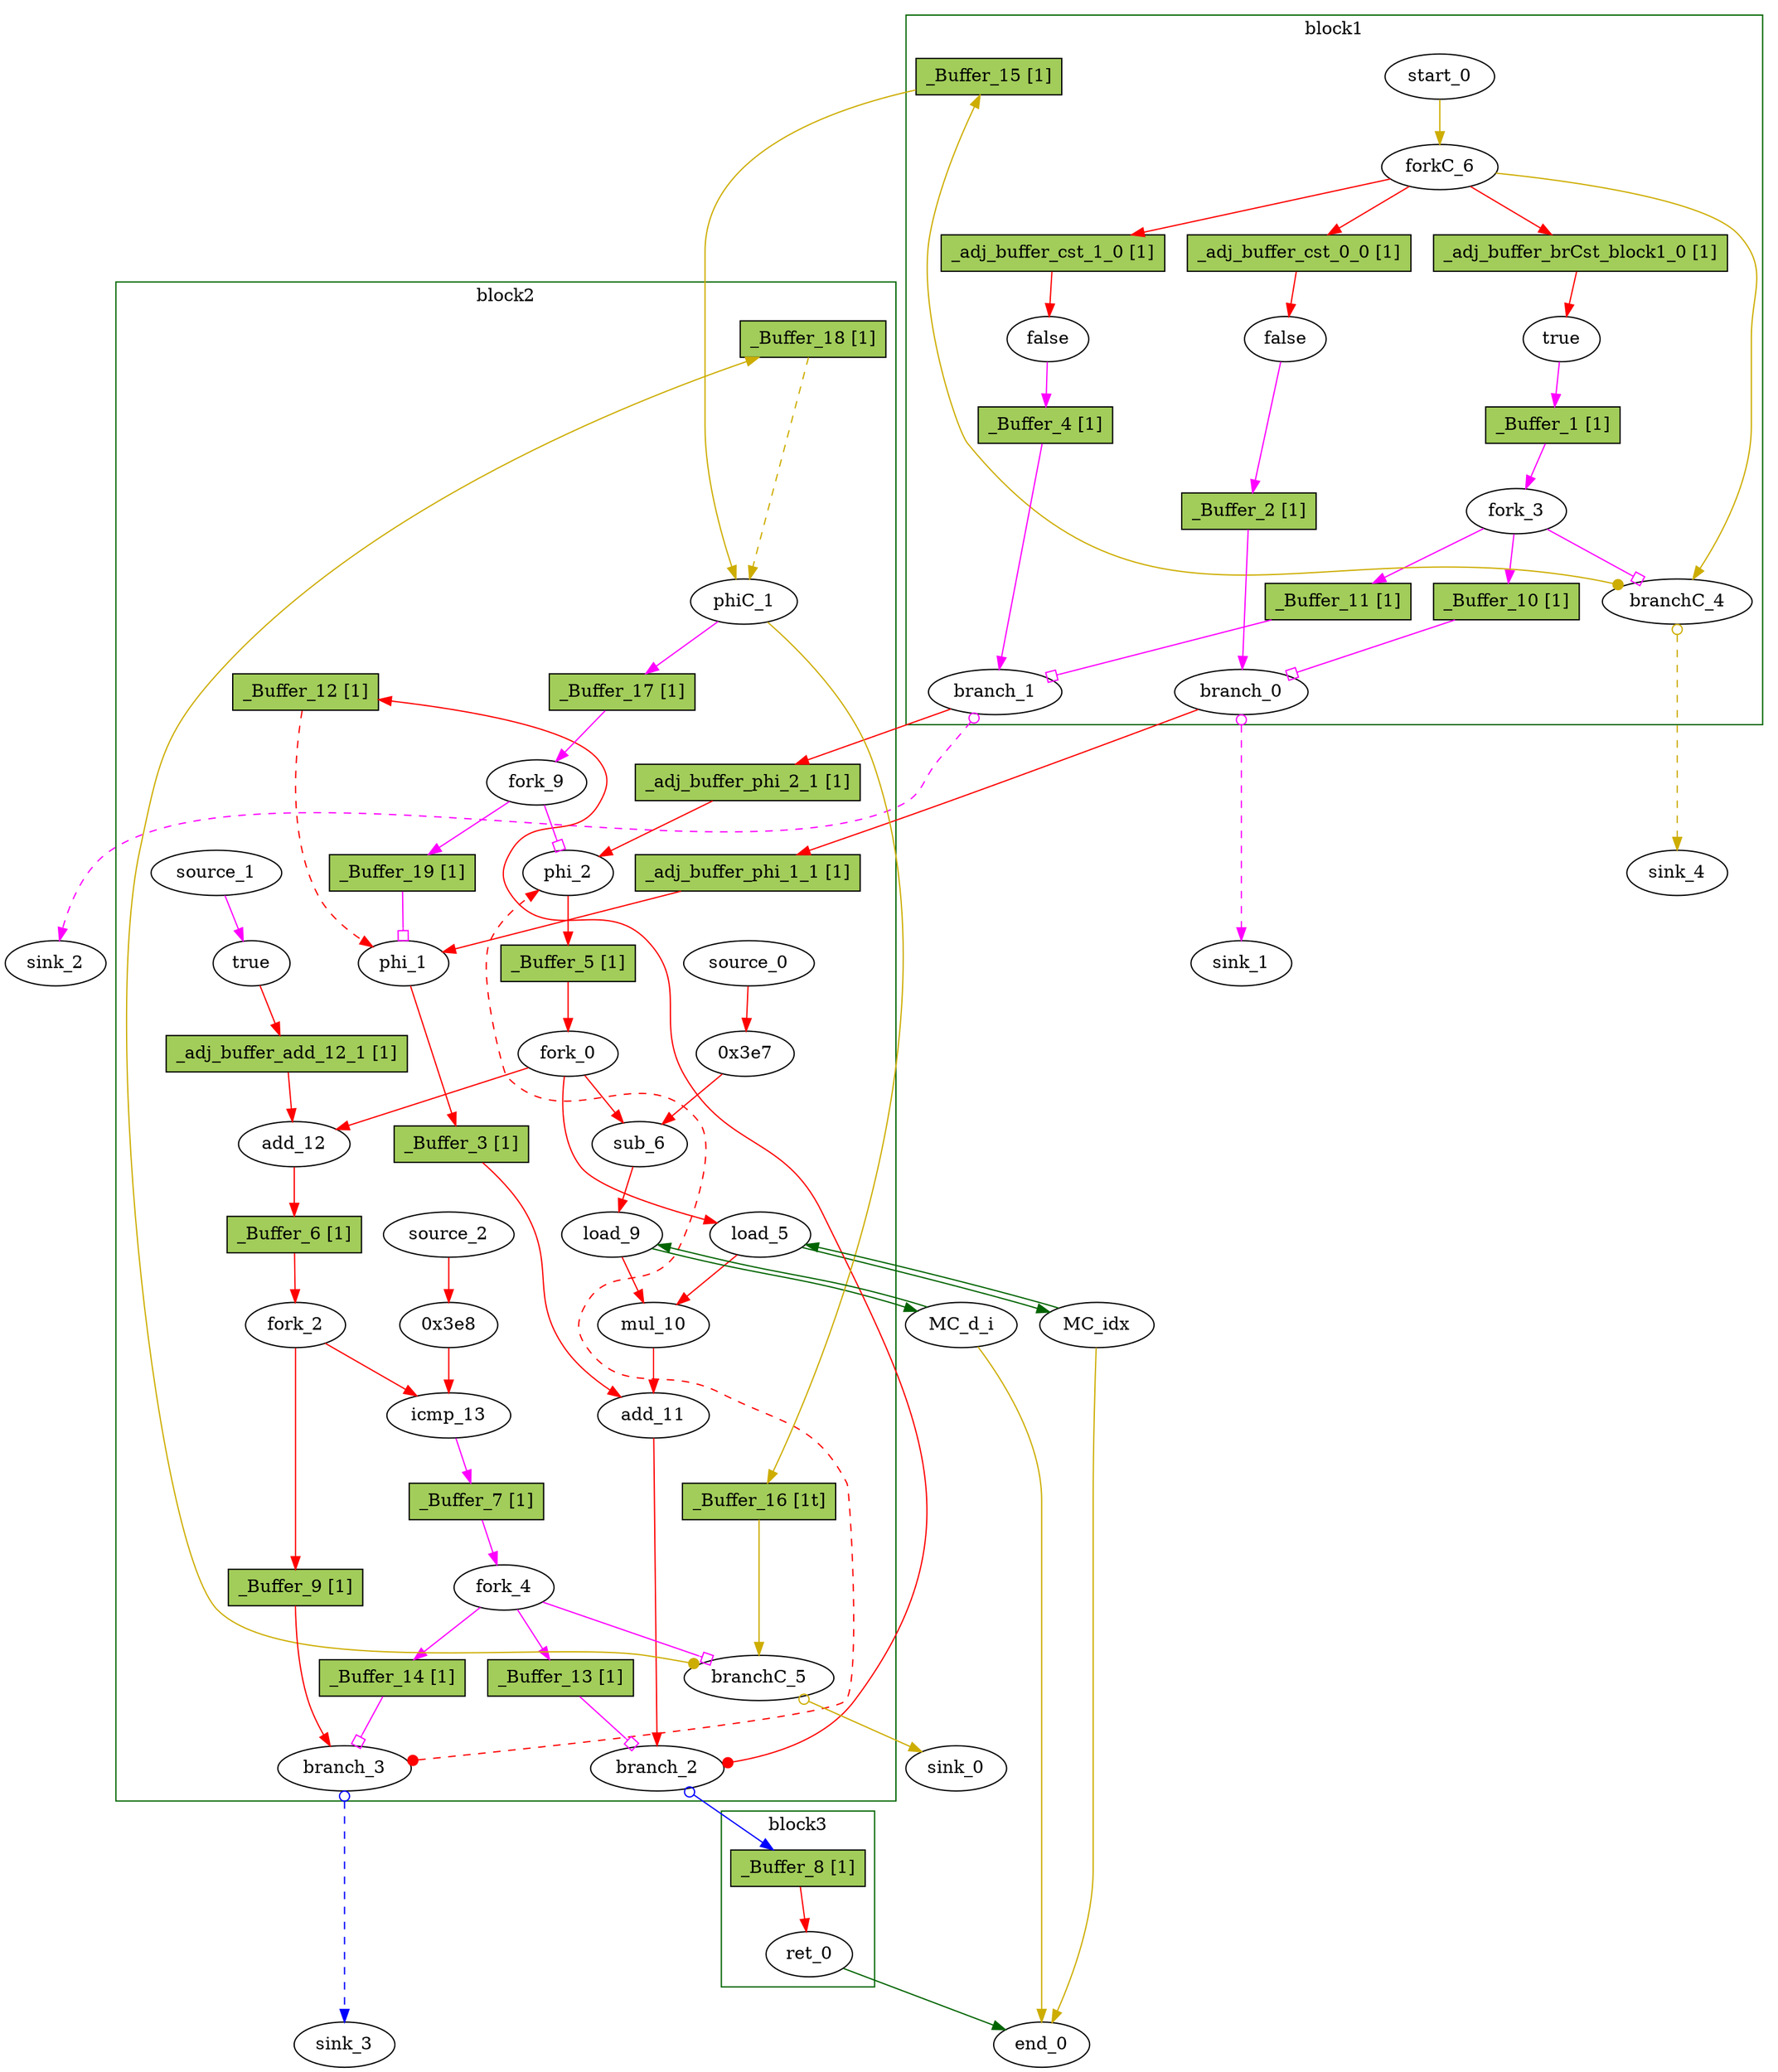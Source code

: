 // Number of blocks: 60
// Number of channels: 99
Digraph G {

  // Blocks
subgraph cluster_1 {
color = "darkgreen"
label = "block1"
  brCst_block1 [type=Constant, in="in1:1", out="out1:1", delay=4, bbID = 1, value="0x1", label=true,  shape=oval];
  _adj_buffer_brCst_block1_0 [type=Buffer, in="in1:0", out="out1:1", bbID=2, slots=1, transparent=false, label="_adj_buffer_brCst_block1_0 [1]", shape=box, style=filled, fillcolor=darkolivegreen3, height=0.4];
  cst_0 [type=Constant, in="in1:1", out="out1:1", delay=4, bbID = 1, value="0x0", label=false,  shape=oval];
  _adj_buffer_cst_0_0 [type=Buffer, in="in1:0", out="out1:1", bbID=2, slots=1, transparent=false, label="_adj_buffer_cst_0_0 [1]", shape=box, style=filled, fillcolor=darkolivegreen3, height=0.4];
  cst_1 [type=Constant, in="in1:1", out="out1:1", delay=4, bbID = 1, value="0x0", label=false,  shape=oval];
  _adj_buffer_cst_1_0 [type=Buffer, in="in1:0", out="out1:1", bbID=2, slots=1, transparent=false, label="_adj_buffer_cst_1_0 [1]", shape=box, style=filled, fillcolor=darkolivegreen3, height=0.4];
  branch_0 [type=Branch, in="in1:1 in2?:1", out="out1+:1 out2-:1", delay=4, bbID = 1,  shape=oval];
  branch_1 [type=Branch, in="in1:1 in2?:1", out="out1+:1 out2-:1", delay=4, bbID = 1,  shape=oval];
  fork_3 [type=Fork, in="in1:1", out="out1:1 out2:1 out3:1", delay=4, bbID = 1,  shape=oval];
  start_0 [type=Entry, in="in1:0", out="out1:0", bbID = 1,  shape=oval];
  forkC_6 [type=Fork, in="in1:0", out="out1:0 out2:0 out3:0 out4:0", delay=4, bbID = 1,  shape=oval];
  branchC_4 [type=Branch, in="in1:0 in2?:1", out="out1+:0 out2-:0", delay=4, bbID = 1,  shape=oval];
  _Buffer_1 [type=Buffer, in="in1:1", out="out1:1", bbID = 1, slots=1, transparent=false, label="_Buffer_1 [1]",  shape=box, style=filled, fillcolor=darkolivegreen3, height = 0.4];
  _Buffer_2 [type=Buffer, in="in1:1", out="out1:1", bbID = 1, slots=1, transparent=false, label="_Buffer_2 [1]",  shape=box, style=filled, fillcolor=darkolivegreen3, height = 0.4];
  _Buffer_4 [type=Buffer, in="in1:1", out="out1:1", bbID = 1, slots=1, transparent=false, label="_Buffer_4 [1]",  shape=box, style=filled, fillcolor=darkolivegreen3, height = 0.4];
  _Buffer_10 [type=Buffer, in="in1:1", out="out1:1", bbID = 1, slots=1, transparent=false, label="_Buffer_10 [1]",  shape=box, style=filled, fillcolor=darkolivegreen3, height = 0.4];
  _Buffer_11 [type=Buffer, in="in1:1", out="out1:1", bbID = 1, slots=1, transparent=false, label="_Buffer_11 [1]",  shape=box, style=filled, fillcolor=darkolivegreen3, height = 0.4];
  _Buffer_15 [type=Buffer, in="in1:0", out="out1:0", bbID = 1, slots=1, transparent=false, label="_Buffer_15 [1]",  shape=box, style=filled, fillcolor=darkolivegreen3, height = 0.4];
}
subgraph cluster_2 {
color = "darkgreen"
label = "block2"
  phi_1 [type=Mux, in="in1?:1 in2:32 in3:32", out="out1:32", delay=4, bbID = 2, retimingDiff=0.8,  shape=oval];
  _adj_buffer_phi_1_1 [type=Buffer, in="in1:1", out="out1:32", bbID=2, slots=1, transparent=false, label="_adj_buffer_phi_1_1 [1]", shape=box, style=filled, fillcolor=darkolivegreen3, height=0.4];
  phi_2 [type=Mux, in="in1?:1 in2:32 in3:32", out="out1:32", delay=4, bbID = 2, retimingDiff=0.2,  shape=oval];
  _adj_buffer_phi_2_1 [type=Buffer, in="in1:1", out="out1:32", bbID=2, slots=1, transparent=false, label="_adj_buffer_phi_2_1 [1]", shape=box, style=filled, fillcolor=darkolivegreen3, height=0.4];
  load_5 [type=Operator, in="in1:32 in2:32", out="out1:32 out2:32", op = "mc_load_op", delay=4, latency=2, bbID = 2, portID = 0, offset = 0, retimingDiff=0.4,  shape=oval];
  cst_2 [type=Constant, in="in1:32", out="out1:32", delay=4, bbID = 2, value="0x3e7", label="0x3e7", retimingDiff=0.4,  shape=oval];
  sub_6 [type=Operator, in="in1:32 in2:32", out="out1:32", op = "sub_op", delay=4, bbID = 2, retimingDiff=0.4,  shape=oval];
  load_9 [type=Operator, in="in1:32 in2:32", out="out1:32 out2:32", op = "mc_load_op", delay=4, latency=2, bbID = 2, portID = 0, offset = 0, retimingDiff=0.4,  shape=oval];
  mul_10 [type=Operator, in="in1:32 in2:32", out="out1:32", op = "mul_op", delay=4, latency=4, bbID = 2, retimingDiff=0.8,  shape=oval];
  add_11 [type=Operator, in="in1:32 in2:32", out="out1:32", op = "add_op", delay=4, bbID = 2, retimingDiff=1.6,  shape=oval];
  cst_3 [type=Constant, in="in1:1", out="out1:1", delay=4, bbID = 2, value="0x1", label=true, retimingDiff=0.4,  shape=oval];
  add_12 [type=Operator, in="in1:32 in2:32", out="out1:32", op = "add_op", delay=4, bbID = 2, retimingDiff=0.4,  shape=oval];
  _adj_buffer_add_12_1 [type=Buffer, in="in1:1", out="out1:32", bbID=2, slots=1, transparent=false, label="_adj_buffer_add_12_1 [1]", shape=box, style=filled, fillcolor=darkolivegreen3, height=0.4];
  cst_4 [type=Constant, in="in1:32", out="out1:32", delay=4, bbID = 2, value="0x3e8", label="0x3e8", retimingDiff=0.6,  shape=oval];
  icmp_13 [type=Operator, in="in1:32 in2:32", out="out1:1", op = "icmp_ult_op", delay=4, bbID = 2, retimingDiff=0.6,  shape=oval];
  fork_0 [type=Fork, in="in1:32", out="out1:32 out2:32 out3:32", delay=4, bbID = 2, retimingDiff=0.4,  shape=oval];
  fork_2 [type=Fork, in="in1:32", out="out1:32 out2:32", delay=4, bbID = 2, retimingDiff=0.6,  shape=oval];
  branch_2 [type=Branch, in="in1:32 in2?:1", out="out1+:32 out2-:32", delay=4, bbID = 2, retimingDiff=1.6,  shape=oval];
  branch_3 [type=Branch, in="in1:32 in2?:1", out="out1+:32 out2-:32", delay=4, bbID = 2, retimingDiff=1.2,  shape=oval];
  fork_4 [type=Fork, in="in1:1", out="out1:1 out2:1 out3:1", delay=4, bbID = 2, retimingDiff=0.8,  shape=oval];
  phiC_1 [type=CntrlMerge, in="in1:0 in2:0", out="out1:0 out2?:1", delay=4, bbID = 2,  shape=oval];
  branchC_5 [type=Branch, in="in1:0 in2?:1", out="out1+:0 out2-:0", delay=4, bbID = 2, retimingDiff=0.8,  shape=oval];
  source_0 [type=Source, out="out1:32", bbID = 2, retimingDiff=0.4,  shape=oval];
  source_1 [type=Source, out="out1:1", bbID = 2, retimingDiff=0.4,  shape=oval];
  source_2 [type=Source, out="out1:32", bbID = 2, retimingDiff=0.6,  shape=oval];
  fork_9 [type=Fork, in="in1:1", out="out1:1 out2:1", delay=4, bbID = 2, retimingDiff=0.2,  shape=oval];
  _Buffer_3 [type=Buffer, in="in1:32", out="out1:32", bbID = 2, slots=1, transparent=false, label="_Buffer_3 [1]",  shape=box, style=filled, fillcolor=darkolivegreen3, height = 0.4];
  _Buffer_5 [type=Buffer, in="in1:32", out="out1:32", bbID = 2, slots=1, transparent=false, label="_Buffer_5 [1]",  shape=box, style=filled, fillcolor=darkolivegreen3, height = 0.4];
  _Buffer_6 [type=Buffer, in="in1:32", out="out1:32", bbID = 2, slots=1, transparent=false, label="_Buffer_6 [1]",  shape=box, style=filled, fillcolor=darkolivegreen3, height = 0.4];
  _Buffer_7 [type=Buffer, in="in1:1", out="out1:1", bbID = 2, slots=1, transparent=false, label="_Buffer_7 [1]",  shape=box, style=filled, fillcolor=darkolivegreen3, height = 0.4];
  _Buffer_9 [type=Buffer, in="in1:32", out="out1:32", bbID = 2, slots=1, transparent=false, label="_Buffer_9 [1]",  shape=box, style=filled, fillcolor=darkolivegreen3, height = 0.4];
  _Buffer_12 [type=Buffer, in="in1:32", out="out1:32", bbID = 2, slots=1, transparent=false, label="_Buffer_12 [1]",  shape=box, style=filled, fillcolor=darkolivegreen3, height = 0.4];
  _Buffer_13 [type=Buffer, in="in1:1", out="out1:1", bbID = 2, slots=1, transparent=false, label="_Buffer_13 [1]",  shape=box, style=filled, fillcolor=darkolivegreen3, height = 0.4];
  _Buffer_14 [type=Buffer, in="in1:1", out="out1:1", bbID = 2, slots=1, transparent=false, label="_Buffer_14 [1]",  shape=box, style=filled, fillcolor=darkolivegreen3, height = 0.4];
  _Buffer_16 [type=Buffer, in="in1:0", out="out1:0", bbID = 2, slots=1, transparent=true, label="_Buffer_16 [1t]",  shape=box, style=filled, fillcolor=darkolivegreen3, height = 0.4];
  _Buffer_17 [type=Buffer, in="in1:1", out="out1:1", bbID = 2, slots=1, transparent=false, label="_Buffer_17 [1]",  shape=box, style=filled, fillcolor=darkolivegreen3, height = 0.4];
  _Buffer_18 [type=Buffer, in="in1:0", out="out1:0", bbID = 2, slots=1, transparent=false, label="_Buffer_18 [1]",  shape=box, style=filled, fillcolor=darkolivegreen3, height = 0.4];
  _Buffer_19 [type=Buffer, in="in1:1", out="out1:1", bbID = 2, slots=1, transparent=false, label="_Buffer_19 [1]",  shape=box, style=filled, fillcolor=darkolivegreen3, height = 0.4];
}
subgraph cluster_3 {
color = "darkgreen"
label = "block3"
  ret_0 [type=Operator, in="in1:32", out="out1:32", op = "ret_op", delay=4, bbID = 3,  shape=oval];
  _Buffer_8 [type=Buffer, in="in1:32", out="out1:32", bbID = 3, slots=1, transparent=false, label="_Buffer_8 [1]",  shape=box, style=filled, fillcolor=darkolivegreen3, height = 0.4];
}
  MC_idx [type=MC, in="in1:32*l0a", out="out1:32*l0d out2:0*e", bbID = 0, memory = "idx", bbcount = 0, ldcount = 1, stcount = 0, ];
  MC_d_i [type=MC, in="in1:32*l0a", out="out1:32*l0d out2:0*e", bbID = 0, memory = "d_i", bbcount = 0, ldcount = 1, stcount = 0, ];
  end_0 [type=Exit, in="in1:0*e in2:0*e in3:32", out="out1:32", bbID = 0,  shape=oval];
  sink_0 [type=Sink, in="in1:0", bbID = 0,  shape=oval];
  sink_1 [type=Sink, in="in1:1", bbID = 0,  shape=oval];
  sink_2 [type=Sink, in="in1:1", bbID = 0,  shape=oval];
  sink_3 [type=Sink, in="in1:32", bbID = 0,  shape=oval];
  sink_4 [type=Sink, in="in1:0", bbID = 0,  shape=oval];

  // Channels
  brCst_block1 -> _Buffer_1 [from=out1, to=in1, arrowhead=normal, color=magenta];
  cst_0 -> _Buffer_2 [from=out1, to=in1, arrowhead=normal, color=magenta];
  phi_1 -> _Buffer_3 [from=out1, to=in1, arrowhead=normal, color=red];
  cst_1 -> _Buffer_4 [from=out1, to=in1, arrowhead=normal, color=magenta];
  phi_2 -> _Buffer_5 [from=out1, to=in1, arrowhead=normal, color=red];
  load_5 -> mul_10 [from=out1, to=in1, arrowhead=normal, color=red];
  load_5 -> MC_idx [from=out2, to=in1, arrowhead=normal, color=darkgreen];
  cst_2 -> sub_6 [from=out1, to=in1, arrowhead=normal, color=red];
  sub_6 -> load_9 [from=out1, to=in2, arrowhead=normal, color=red];
  load_9 -> mul_10 [from=out1, to=in2, arrowhead=normal, color=red];
  load_9 -> MC_d_i [from=out2, to=in1, arrowhead=normal, color=darkgreen];
  mul_10 -> add_11 [from=out1, to=in2, arrowhead=normal, color=red];
  add_11 -> branch_2 [from=out1, to=in1, arrowhead=normal, color=red];
  cst_3 -> _adj_buffer_add_12_1 [from=out1, to=in1, arrowhead=normal, color=red];
  _adj_buffer_add_12_1 -> add_12 [from=out1, to=in2, arrowhead=normal, color=red];
  add_12 -> _Buffer_6 [from=out1, to=in1, arrowhead=normal, color=red];
  cst_4 -> icmp_13 [from=out1, to=in2, arrowhead=normal, color=red];
  icmp_13 -> _Buffer_7 [from=out1, to=in1, arrowhead=normal, color=magenta];
  ret_0 -> end_0 [from=out1, to=in3, arrowhead=normal, color=darkgreen];
  branch_2 -> _Buffer_8 [from=out2, to=in1, dir=both, arrowtail=odot, arrowhead=normal, color=blue];
  fork_0 -> load_5 [from=out3, to=in2, arrowhead=normal, color=red];
  fork_0 -> sub_6 [from=out1, to=in2, arrowhead=normal, color=red];
  fork_0 -> add_12 [from=out2, to=in1, arrowhead=normal, color=red];
  fork_2 -> icmp_13 [from=out1, to=in1, arrowhead=normal, color=red];
  fork_2 -> _Buffer_9 [from=out2, to=in1, arrowhead=normal, color=red];
  branch_0 -> _adj_buffer_phi_1_1 [from=out1, to=in1, arrowhead=normal, color=red];
  _adj_buffer_phi_1_1 -> phi_1 [from=out1, to=in2, arrowhead=normal, color=red];
  branch_0 -> sink_1 [from=out2, to=in1, dir=both, arrowtail=odot, arrowhead=normal, color=magenta, style=dashed, minlen = 3];
  branch_1 -> _adj_buffer_phi_2_1 [from=out1, to=in1, arrowhead=normal, color=red];
  _adj_buffer_phi_2_1 -> phi_2 [from=out1, to=in2, arrowhead=normal, color=red];
  branch_1 -> sink_2 [from=out2, to=in1, dir=both, arrowtail=odot, arrowhead=normal, color=magenta, style=dashed, minlen = 3];
  fork_3 -> _Buffer_10 [from=out2, to=in1, arrowhead=normal, color=magenta];
  fork_3 -> _Buffer_11 [from=out1, to=in1, arrowhead=normal, color=magenta];
  fork_3 -> branchC_4 [from=out3, to=in2, arrowhead=obox, color=magenta];
  branch_2 -> _Buffer_12 [from=out1, to=in1, dir=both, arrowtail=dot, arrowhead=normal, color=red, constraint=false];
  branch_3 -> phi_2 [from=out1, to=in3, dir=both, arrowtail=dot, arrowhead=normal, color=red, constraint=false, style=dashed, minlen = 3];
  branch_3 -> sink_3 [from=out2, to=in1, dir=both, arrowtail=odot, arrowhead=normal, color=blue, style=dashed, minlen = 3];
  fork_4 -> _Buffer_13 [from=out2, to=in1, arrowhead=normal, color=magenta];
  fork_4 -> _Buffer_14 [from=out1, to=in1, arrowhead=normal, color=magenta];
  fork_4 -> branchC_5 [from=out3, to=in2, arrowhead=obox, color=magenta];
  MC_idx -> load_5 [from=out1, to=in1, arrowhead=normal, color=darkgreen];
  MC_idx -> end_0 [from=out2, to=in1, arrowhead=normal, color=gold3];
  MC_d_i -> load_9 [from=out1, to=in1, arrowhead=normal, color=darkgreen];
  MC_d_i -> end_0 [from=out2, to=in2, arrowhead=normal, color=gold3];
  start_0 -> forkC_6 [from=out1, to=in1, arrowhead=normal, color=gold3];
  forkC_6 -> _adj_buffer_brCst_block1_0 [from=out4, to=in1, arrowhead=normal, color=red];
  _adj_buffer_brCst_block1_0 -> brCst_block1 [from=out1, to=in1, arrowhead=normal, color=red];
  forkC_6 -> _adj_buffer_cst_0_0 [from=out1, to=in1, arrowhead=normal, color=red];
  _adj_buffer_cst_0_0 -> cst_0 [from=out1, to=in1, arrowhead=normal, color=red];
  forkC_6 -> _adj_buffer_cst_1_0 [from=out2, to=in1, arrowhead=normal, color=red];
  _adj_buffer_cst_1_0 -> cst_1 [from=out1, to=in1, arrowhead=normal, color=red];
  forkC_6 -> branchC_4 [from=out3, to=in1, arrowhead=normal, color=gold3];
  branchC_4 -> _Buffer_15 [from=out1, to=in1, dir=both, arrowtail=dot, arrowhead=normal, color=gold3, constraint=false];
  branchC_4 -> sink_4 [from=out2, to=in1, dir=both, arrowtail=odot, arrowhead=normal, color=gold3, style=dashed, minlen = 3];
  phiC_1 -> _Buffer_16 [from=out1, to=in1, arrowhead=normal, color=gold3];
  phiC_1 -> _Buffer_17 [from=out2, to=in1, arrowhead=normal, color=magenta];
  branchC_5 -> _Buffer_18 [from=out1, to=in1, dir=both, arrowtail=dot, arrowhead=normal, color=gold3, constraint=false];
  branchC_5 -> sink_0 [from=out2, to=in1, dir=both, arrowtail=odot, arrowhead=normal, color=gold3];
 source_0 -> cst_2 [from=out1, to=in1, arrowhead=normal, color=red];
 source_1 -> cst_3 [from=out1, to=in1, arrowhead=normal, color=magenta];
 source_2 -> cst_4 [from=out1, to=in1, arrowhead=normal, color=red];
  fork_9 -> _Buffer_19 [from=out1, to=in1, arrowhead=normal, color=magenta];
  fork_9 -> phi_2 [from=out2, to=in1, arrowhead=obox, color=magenta];
  _Buffer_1 -> fork_3 [from=out1, to=in1, arrowhead=normal, color=magenta];
  _Buffer_2 -> branch_0 [from=out1, to=in1, arrowhead=normal, color=magenta];
  _Buffer_3 -> add_11 [from=out1, to=in1, arrowhead=normal, color=red];
  _Buffer_4 -> branch_1 [from=out1, to=in1, arrowhead=normal, color=magenta];
  _Buffer_5 -> fork_0 [from=out1, to=in1, arrowhead=normal, color=red];
  _Buffer_6 -> fork_2 [from=out1, to=in1, arrowhead=normal, color=red];
  _Buffer_7 -> fork_4 [from=out1, to=in1, arrowhead=normal, color=magenta];
  _Buffer_8 -> ret_0 [from=out1, to=in1, arrowhead=normal, color=red];
  _Buffer_9 -> branch_3 [from=out1, to=in1, arrowhead=normal, color=red];
  _Buffer_10 -> branch_0 [from=out1, to=in2, arrowhead=obox, color=magenta];
  _Buffer_11 -> branch_1 [from=out1, to=in2, arrowhead=obox, color=magenta];
  _Buffer_12 -> phi_1 [from=out1, to=in3, arrowhead=normal, color=red, style=dashed, minlen = 3];
  _Buffer_13 -> branch_2 [from=out1, to=in2, arrowhead=obox, color=magenta];
  _Buffer_14 -> branch_3 [from=out1, to=in2, arrowhead=obox, color=magenta];
  _Buffer_15 -> phiC_1 [from=out1, to=in1, arrowhead=normal, color=gold3];
  _Buffer_16 -> branchC_5 [from=out1, to=in1, arrowhead=normal, color=gold3];
  _Buffer_17 -> fork_9 [from=out1, to=in1, arrowhead=normal, color=magenta];
  _Buffer_18 -> phiC_1 [from=out1, to=in2, arrowhead=normal, color=gold3, style=dashed, minlen = 3];
  _Buffer_19 -> phi_1 [from=out1, to=in1, arrowhead=obox, color=magenta];
}

